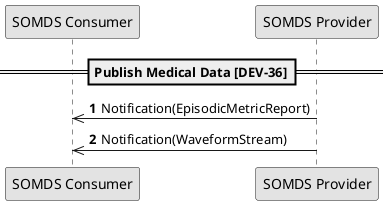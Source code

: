 @startuml

skinparam monochrome true
autonumber

!global $str_somds_consumer = "SOMDS Consumer"
!global $str_somds_provider = "SOMDS Provider"

participant "$str_somds_consumer" as consumer
participant "$str_somds_provider" as provider

==Publish Medical Data [DEV-36]==


consumer <<- provider: Notification(EpisodicMetricReport)
consumer <<- provider: Notification(WaveformStream)
@enduml